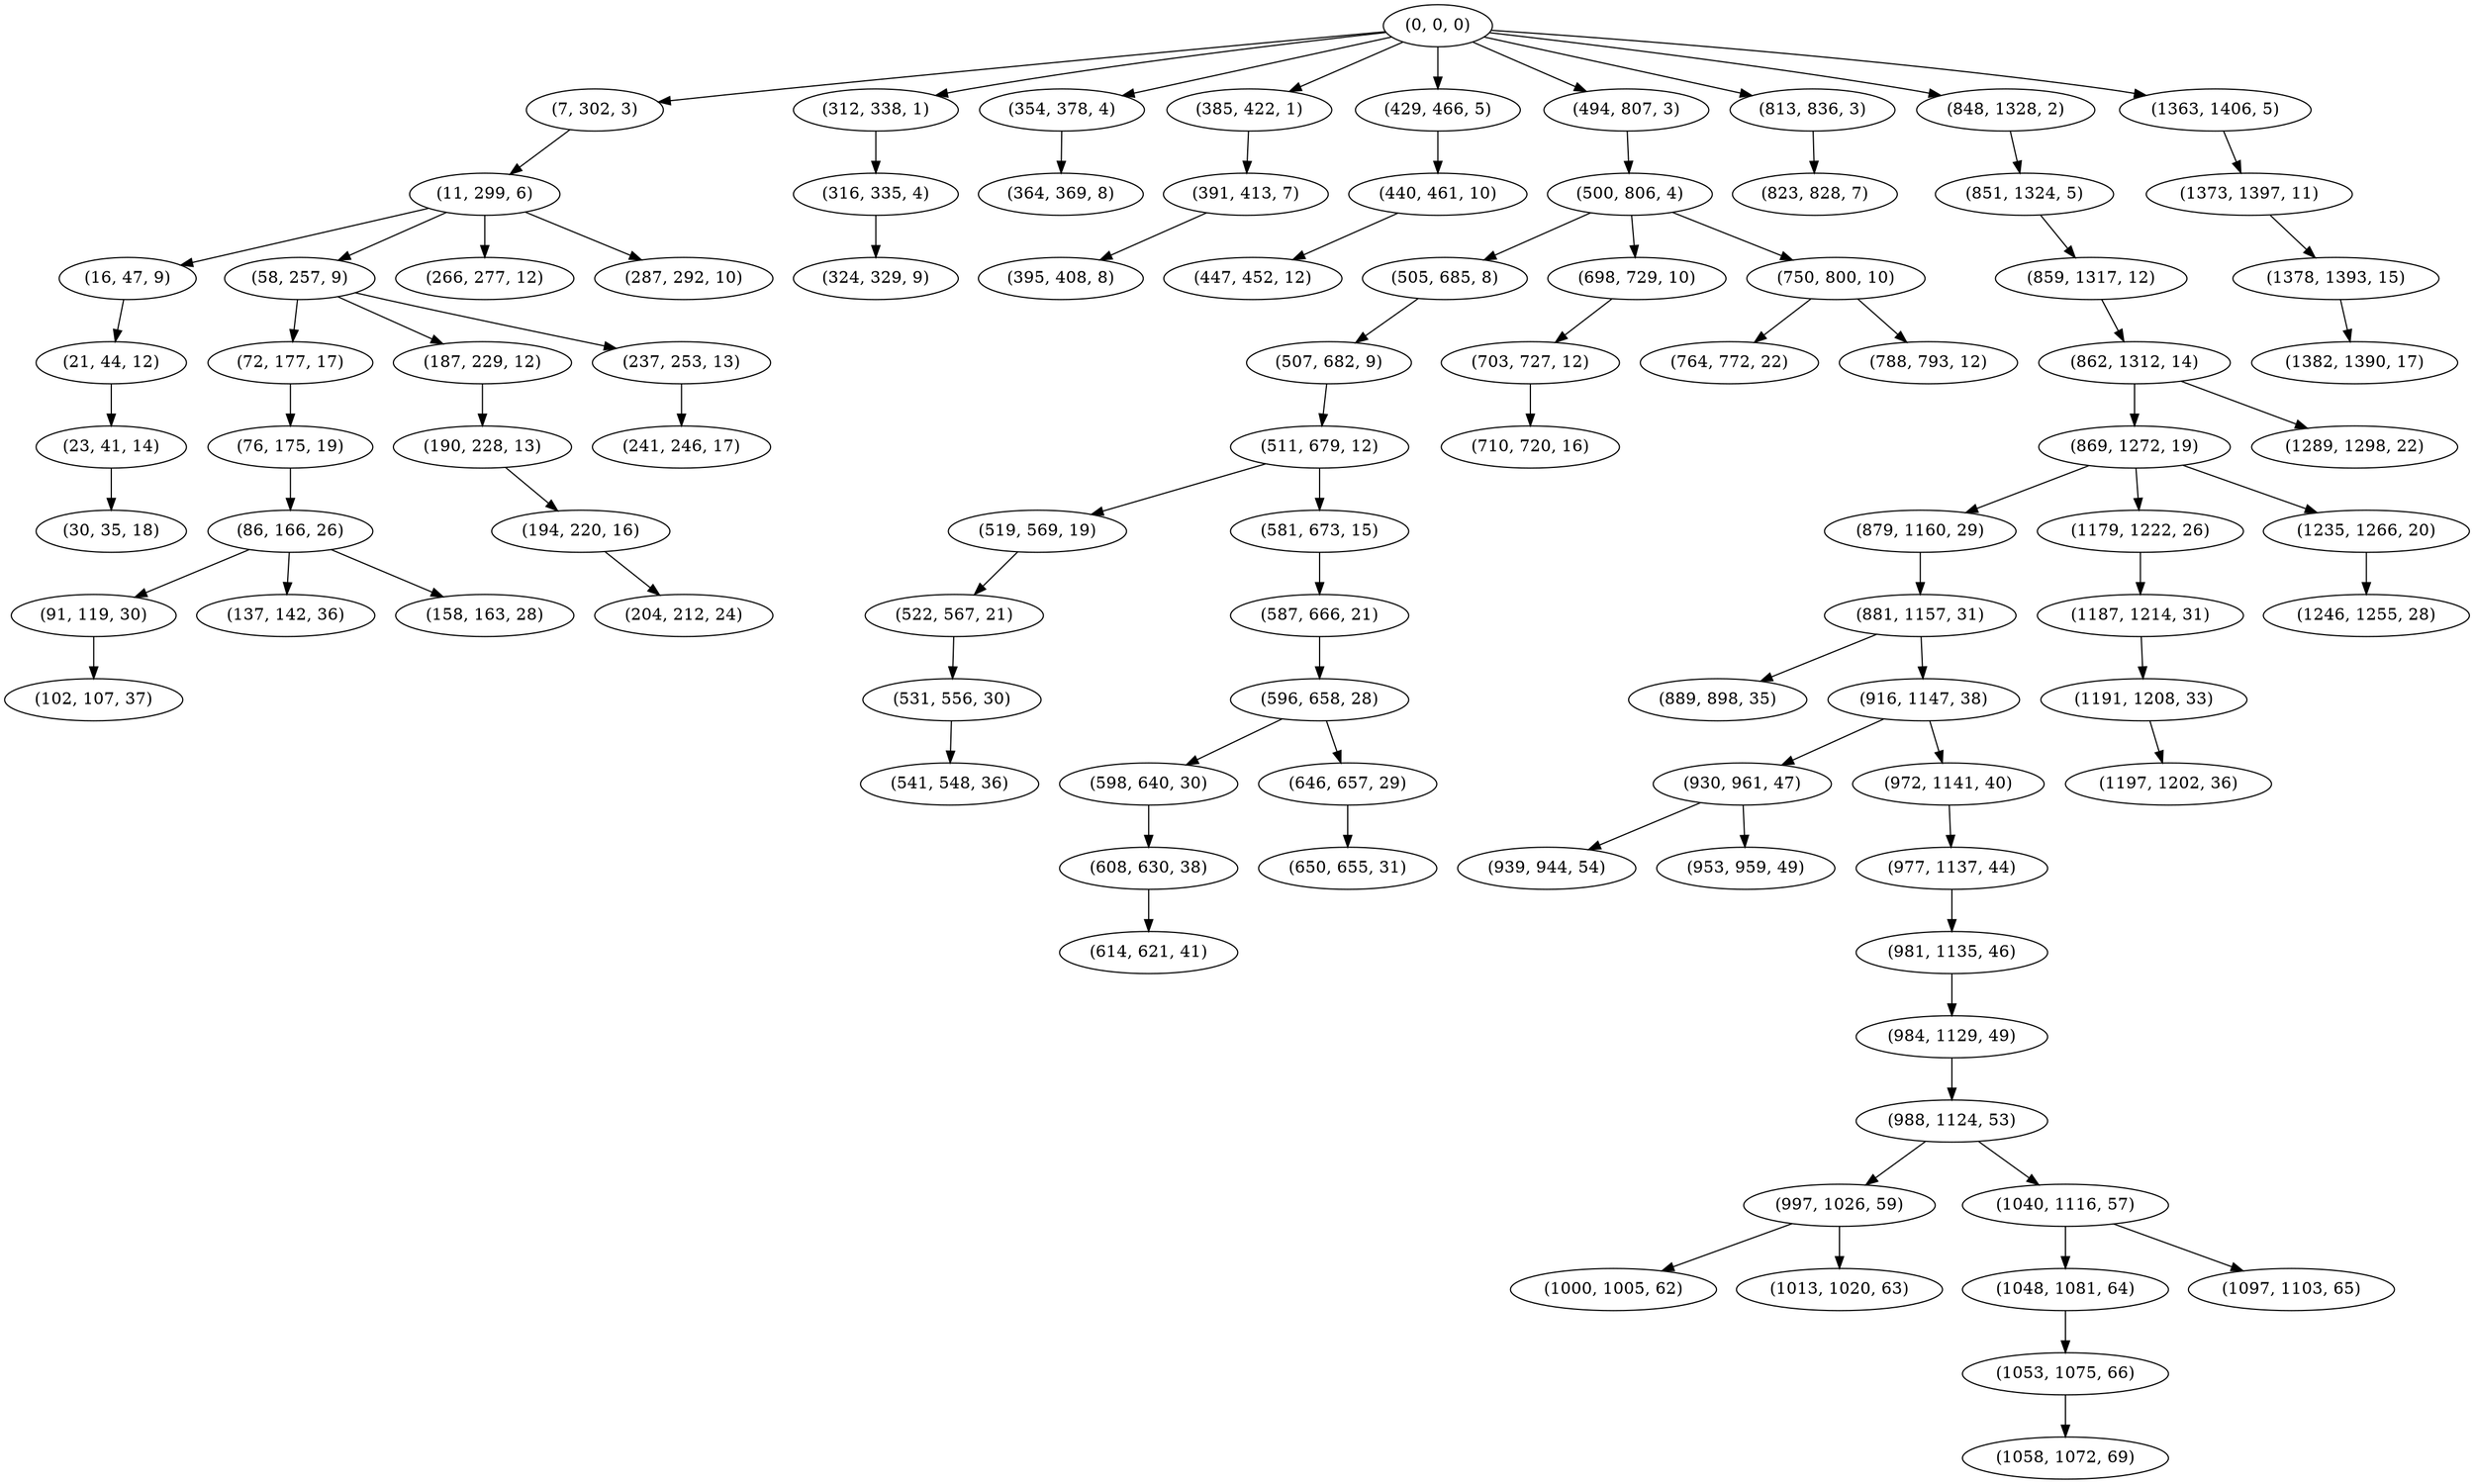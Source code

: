 digraph tree {
    "(0, 0, 0)";
    "(7, 302, 3)";
    "(11, 299, 6)";
    "(16, 47, 9)";
    "(21, 44, 12)";
    "(23, 41, 14)";
    "(30, 35, 18)";
    "(58, 257, 9)";
    "(72, 177, 17)";
    "(76, 175, 19)";
    "(86, 166, 26)";
    "(91, 119, 30)";
    "(102, 107, 37)";
    "(137, 142, 36)";
    "(158, 163, 28)";
    "(187, 229, 12)";
    "(190, 228, 13)";
    "(194, 220, 16)";
    "(204, 212, 24)";
    "(237, 253, 13)";
    "(241, 246, 17)";
    "(266, 277, 12)";
    "(287, 292, 10)";
    "(312, 338, 1)";
    "(316, 335, 4)";
    "(324, 329, 9)";
    "(354, 378, 4)";
    "(364, 369, 8)";
    "(385, 422, 1)";
    "(391, 413, 7)";
    "(395, 408, 8)";
    "(429, 466, 5)";
    "(440, 461, 10)";
    "(447, 452, 12)";
    "(494, 807, 3)";
    "(500, 806, 4)";
    "(505, 685, 8)";
    "(507, 682, 9)";
    "(511, 679, 12)";
    "(519, 569, 19)";
    "(522, 567, 21)";
    "(531, 556, 30)";
    "(541, 548, 36)";
    "(581, 673, 15)";
    "(587, 666, 21)";
    "(596, 658, 28)";
    "(598, 640, 30)";
    "(608, 630, 38)";
    "(614, 621, 41)";
    "(646, 657, 29)";
    "(650, 655, 31)";
    "(698, 729, 10)";
    "(703, 727, 12)";
    "(710, 720, 16)";
    "(750, 800, 10)";
    "(764, 772, 22)";
    "(788, 793, 12)";
    "(813, 836, 3)";
    "(823, 828, 7)";
    "(848, 1328, 2)";
    "(851, 1324, 5)";
    "(859, 1317, 12)";
    "(862, 1312, 14)";
    "(869, 1272, 19)";
    "(879, 1160, 29)";
    "(881, 1157, 31)";
    "(889, 898, 35)";
    "(916, 1147, 38)";
    "(930, 961, 47)";
    "(939, 944, 54)";
    "(953, 959, 49)";
    "(972, 1141, 40)";
    "(977, 1137, 44)";
    "(981, 1135, 46)";
    "(984, 1129, 49)";
    "(988, 1124, 53)";
    "(997, 1026, 59)";
    "(1000, 1005, 62)";
    "(1013, 1020, 63)";
    "(1040, 1116, 57)";
    "(1048, 1081, 64)";
    "(1053, 1075, 66)";
    "(1058, 1072, 69)";
    "(1097, 1103, 65)";
    "(1179, 1222, 26)";
    "(1187, 1214, 31)";
    "(1191, 1208, 33)";
    "(1197, 1202, 36)";
    "(1235, 1266, 20)";
    "(1246, 1255, 28)";
    "(1289, 1298, 22)";
    "(1363, 1406, 5)";
    "(1373, 1397, 11)";
    "(1378, 1393, 15)";
    "(1382, 1390, 17)";
    "(0, 0, 0)" -> "(7, 302, 3)";
    "(0, 0, 0)" -> "(312, 338, 1)";
    "(0, 0, 0)" -> "(354, 378, 4)";
    "(0, 0, 0)" -> "(385, 422, 1)";
    "(0, 0, 0)" -> "(429, 466, 5)";
    "(0, 0, 0)" -> "(494, 807, 3)";
    "(0, 0, 0)" -> "(813, 836, 3)";
    "(0, 0, 0)" -> "(848, 1328, 2)";
    "(0, 0, 0)" -> "(1363, 1406, 5)";
    "(7, 302, 3)" -> "(11, 299, 6)";
    "(11, 299, 6)" -> "(16, 47, 9)";
    "(11, 299, 6)" -> "(58, 257, 9)";
    "(11, 299, 6)" -> "(266, 277, 12)";
    "(11, 299, 6)" -> "(287, 292, 10)";
    "(16, 47, 9)" -> "(21, 44, 12)";
    "(21, 44, 12)" -> "(23, 41, 14)";
    "(23, 41, 14)" -> "(30, 35, 18)";
    "(58, 257, 9)" -> "(72, 177, 17)";
    "(58, 257, 9)" -> "(187, 229, 12)";
    "(58, 257, 9)" -> "(237, 253, 13)";
    "(72, 177, 17)" -> "(76, 175, 19)";
    "(76, 175, 19)" -> "(86, 166, 26)";
    "(86, 166, 26)" -> "(91, 119, 30)";
    "(86, 166, 26)" -> "(137, 142, 36)";
    "(86, 166, 26)" -> "(158, 163, 28)";
    "(91, 119, 30)" -> "(102, 107, 37)";
    "(187, 229, 12)" -> "(190, 228, 13)";
    "(190, 228, 13)" -> "(194, 220, 16)";
    "(194, 220, 16)" -> "(204, 212, 24)";
    "(237, 253, 13)" -> "(241, 246, 17)";
    "(312, 338, 1)" -> "(316, 335, 4)";
    "(316, 335, 4)" -> "(324, 329, 9)";
    "(354, 378, 4)" -> "(364, 369, 8)";
    "(385, 422, 1)" -> "(391, 413, 7)";
    "(391, 413, 7)" -> "(395, 408, 8)";
    "(429, 466, 5)" -> "(440, 461, 10)";
    "(440, 461, 10)" -> "(447, 452, 12)";
    "(494, 807, 3)" -> "(500, 806, 4)";
    "(500, 806, 4)" -> "(505, 685, 8)";
    "(500, 806, 4)" -> "(698, 729, 10)";
    "(500, 806, 4)" -> "(750, 800, 10)";
    "(505, 685, 8)" -> "(507, 682, 9)";
    "(507, 682, 9)" -> "(511, 679, 12)";
    "(511, 679, 12)" -> "(519, 569, 19)";
    "(511, 679, 12)" -> "(581, 673, 15)";
    "(519, 569, 19)" -> "(522, 567, 21)";
    "(522, 567, 21)" -> "(531, 556, 30)";
    "(531, 556, 30)" -> "(541, 548, 36)";
    "(581, 673, 15)" -> "(587, 666, 21)";
    "(587, 666, 21)" -> "(596, 658, 28)";
    "(596, 658, 28)" -> "(598, 640, 30)";
    "(596, 658, 28)" -> "(646, 657, 29)";
    "(598, 640, 30)" -> "(608, 630, 38)";
    "(608, 630, 38)" -> "(614, 621, 41)";
    "(646, 657, 29)" -> "(650, 655, 31)";
    "(698, 729, 10)" -> "(703, 727, 12)";
    "(703, 727, 12)" -> "(710, 720, 16)";
    "(750, 800, 10)" -> "(764, 772, 22)";
    "(750, 800, 10)" -> "(788, 793, 12)";
    "(813, 836, 3)" -> "(823, 828, 7)";
    "(848, 1328, 2)" -> "(851, 1324, 5)";
    "(851, 1324, 5)" -> "(859, 1317, 12)";
    "(859, 1317, 12)" -> "(862, 1312, 14)";
    "(862, 1312, 14)" -> "(869, 1272, 19)";
    "(862, 1312, 14)" -> "(1289, 1298, 22)";
    "(869, 1272, 19)" -> "(879, 1160, 29)";
    "(869, 1272, 19)" -> "(1179, 1222, 26)";
    "(869, 1272, 19)" -> "(1235, 1266, 20)";
    "(879, 1160, 29)" -> "(881, 1157, 31)";
    "(881, 1157, 31)" -> "(889, 898, 35)";
    "(881, 1157, 31)" -> "(916, 1147, 38)";
    "(916, 1147, 38)" -> "(930, 961, 47)";
    "(916, 1147, 38)" -> "(972, 1141, 40)";
    "(930, 961, 47)" -> "(939, 944, 54)";
    "(930, 961, 47)" -> "(953, 959, 49)";
    "(972, 1141, 40)" -> "(977, 1137, 44)";
    "(977, 1137, 44)" -> "(981, 1135, 46)";
    "(981, 1135, 46)" -> "(984, 1129, 49)";
    "(984, 1129, 49)" -> "(988, 1124, 53)";
    "(988, 1124, 53)" -> "(997, 1026, 59)";
    "(988, 1124, 53)" -> "(1040, 1116, 57)";
    "(997, 1026, 59)" -> "(1000, 1005, 62)";
    "(997, 1026, 59)" -> "(1013, 1020, 63)";
    "(1040, 1116, 57)" -> "(1048, 1081, 64)";
    "(1040, 1116, 57)" -> "(1097, 1103, 65)";
    "(1048, 1081, 64)" -> "(1053, 1075, 66)";
    "(1053, 1075, 66)" -> "(1058, 1072, 69)";
    "(1179, 1222, 26)" -> "(1187, 1214, 31)";
    "(1187, 1214, 31)" -> "(1191, 1208, 33)";
    "(1191, 1208, 33)" -> "(1197, 1202, 36)";
    "(1235, 1266, 20)" -> "(1246, 1255, 28)";
    "(1363, 1406, 5)" -> "(1373, 1397, 11)";
    "(1373, 1397, 11)" -> "(1378, 1393, 15)";
    "(1378, 1393, 15)" -> "(1382, 1390, 17)";
}
